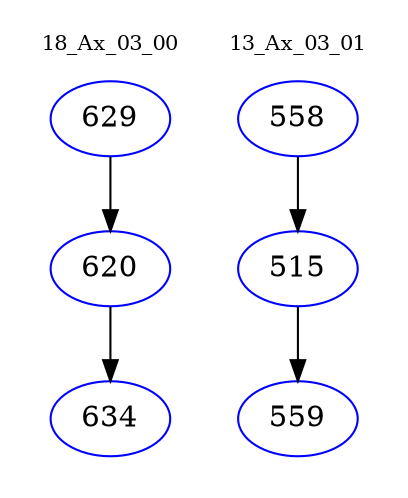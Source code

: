 digraph{
subgraph cluster_0 {
color = white
label = "18_Ax_03_00";
fontsize=10;
T0_629 [label="629", color="blue"]
T0_629 -> T0_620 [color="black"]
T0_620 [label="620", color="blue"]
T0_620 -> T0_634 [color="black"]
T0_634 [label="634", color="blue"]
}
subgraph cluster_1 {
color = white
label = "13_Ax_03_01";
fontsize=10;
T1_558 [label="558", color="blue"]
T1_558 -> T1_515 [color="black"]
T1_515 [label="515", color="blue"]
T1_515 -> T1_559 [color="black"]
T1_559 [label="559", color="blue"]
}
}
